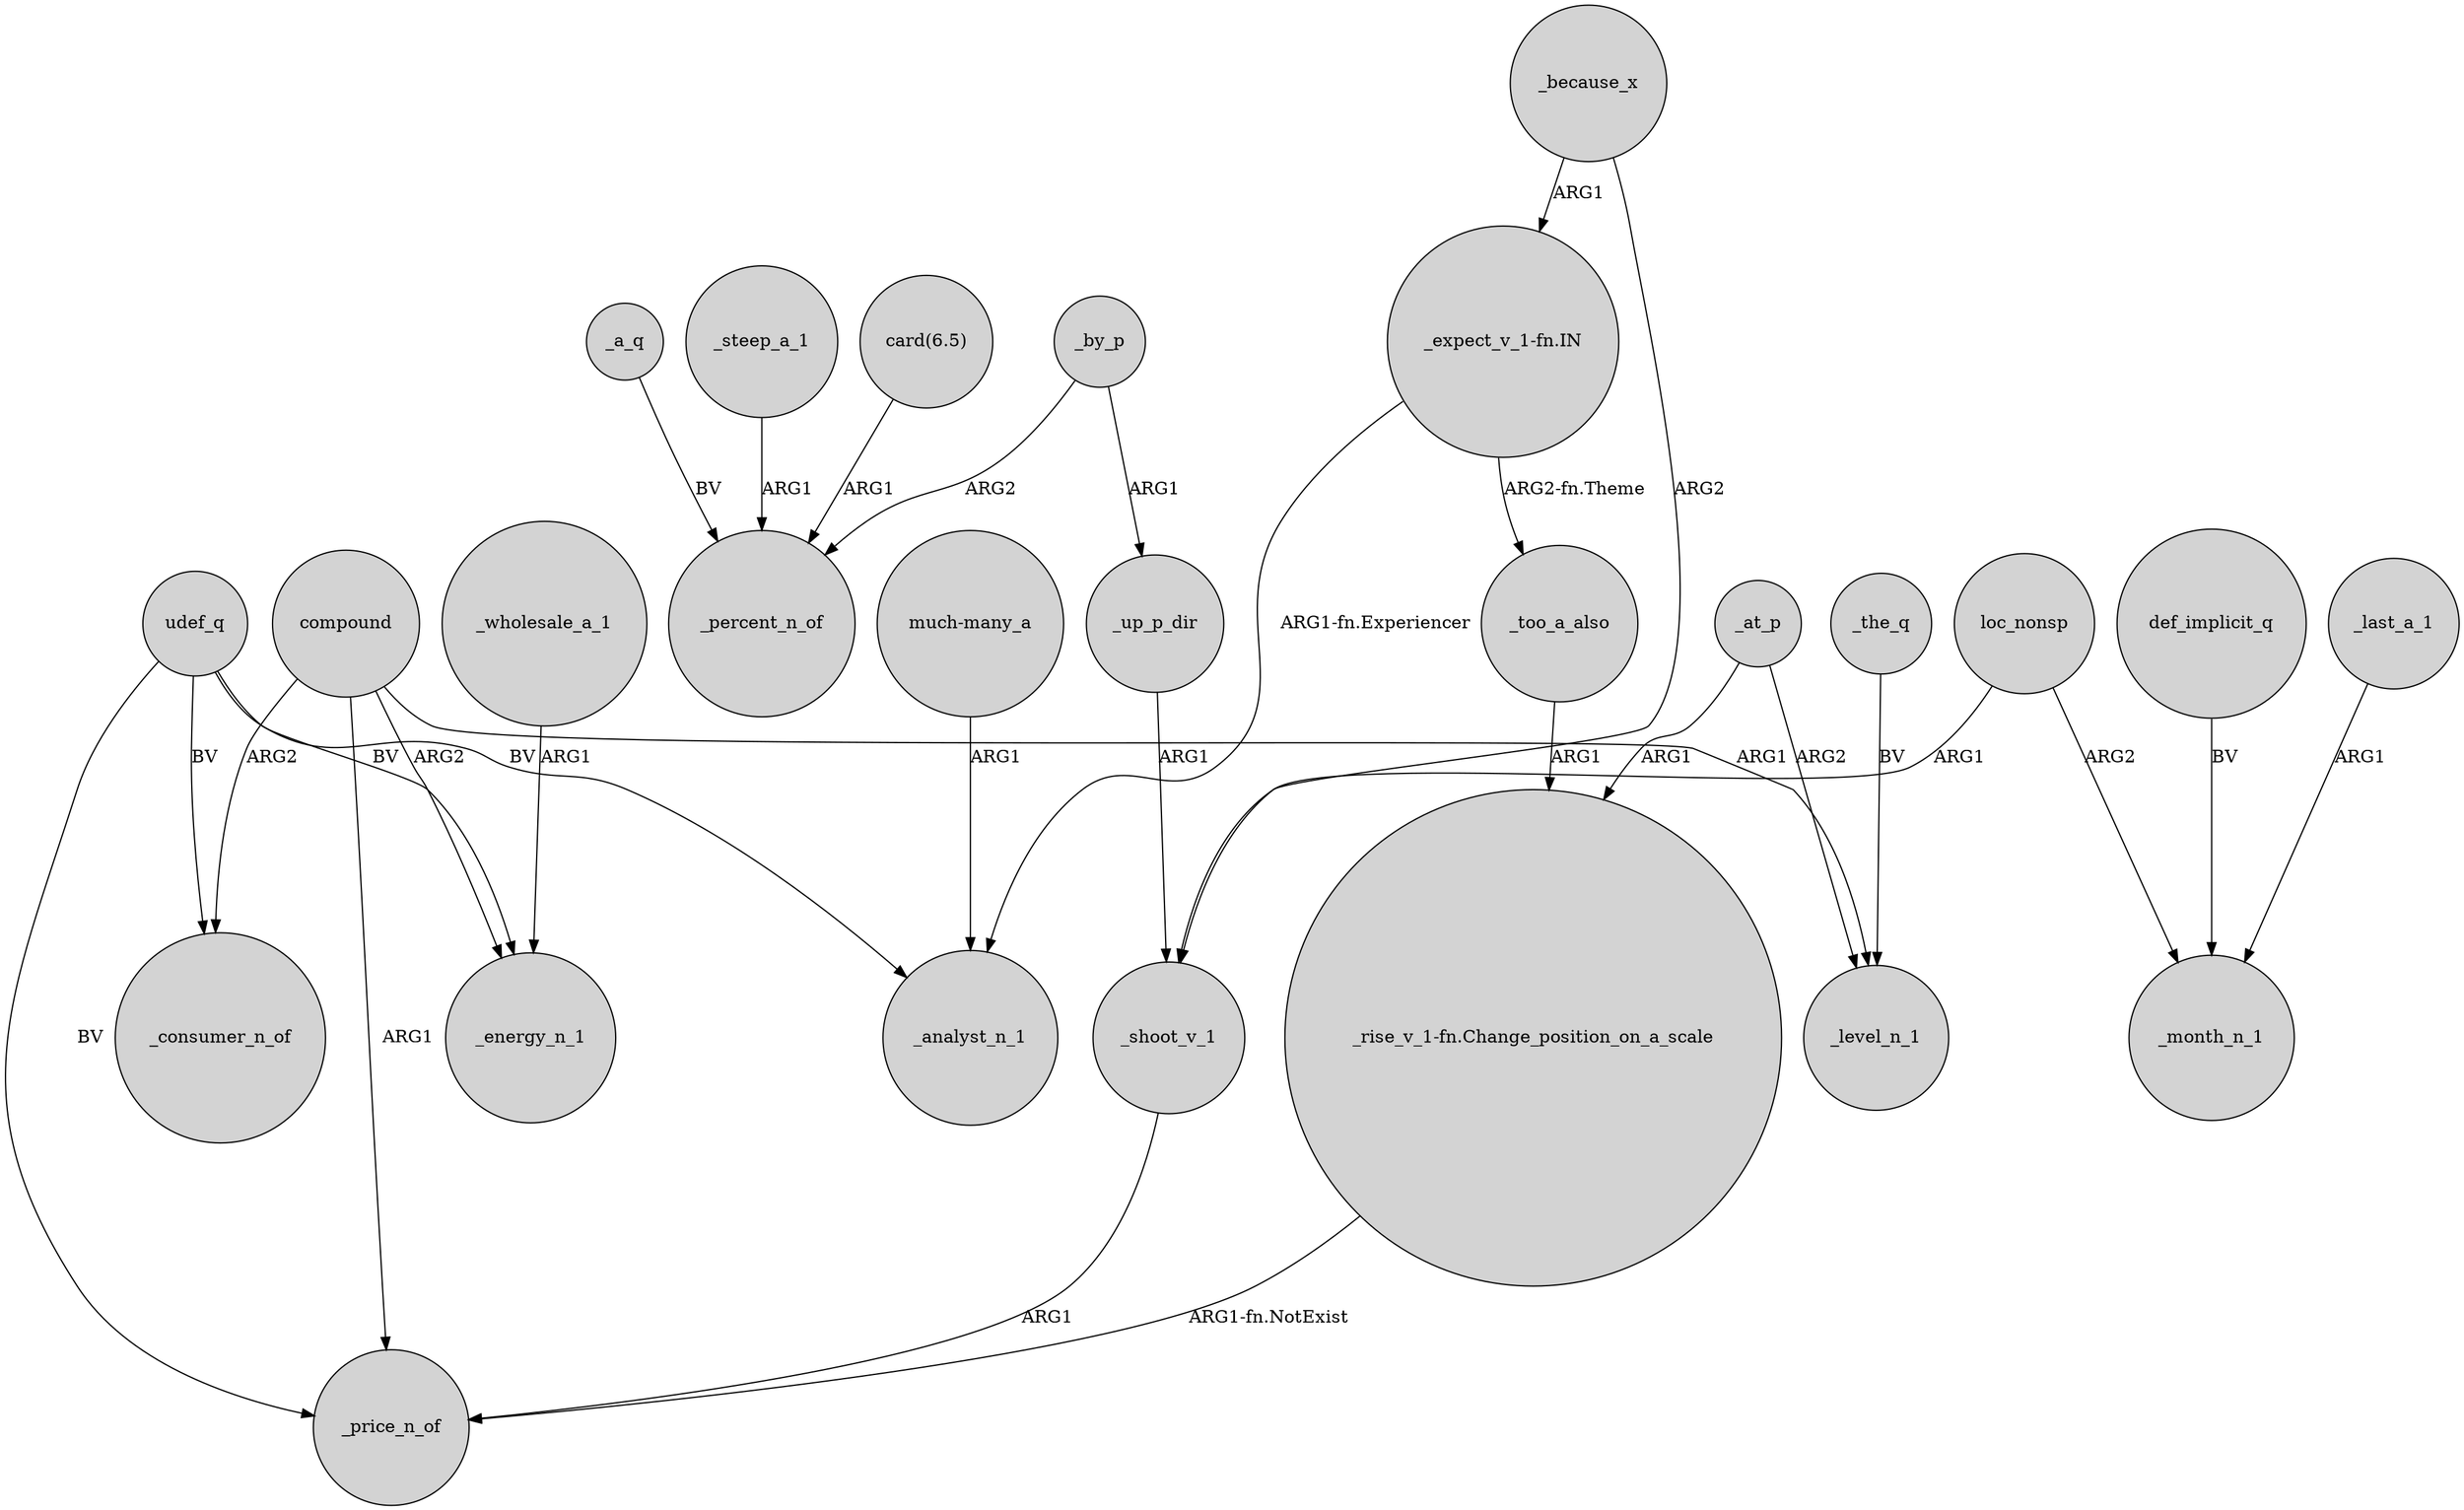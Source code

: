 digraph {
	node [shape=circle style=filled]
	udef_q -> _energy_n_1 [label=BV]
	def_implicit_q -> _month_n_1 [label=BV]
	udef_q -> _price_n_of [label=BV]
	_by_p -> _up_p_dir [label=ARG1]
	_because_x -> _shoot_v_1 [label=ARG2]
	_at_p -> "_rise_v_1-fn.Change_position_on_a_scale" [label=ARG1]
	_steep_a_1 -> _percent_n_of [label=ARG1]
	_the_q -> _level_n_1 [label=BV]
	"much-many_a" -> _analyst_n_1 [label=ARG1]
	_by_p -> _percent_n_of [label=ARG2]
	compound -> _energy_n_1 [label=ARG2]
	"card(6.5)" -> _percent_n_of [label=ARG1]
	udef_q -> _consumer_n_of [label=BV]
	_up_p_dir -> _shoot_v_1 [label=ARG1]
	_at_p -> _level_n_1 [label=ARG2]
	loc_nonsp -> _shoot_v_1 [label=ARG1]
	"_expect_v_1-fn.IN" -> _analyst_n_1 [label="ARG1-fn.Experiencer"]
	"_rise_v_1-fn.Change_position_on_a_scale" -> _price_n_of [label="ARG1-fn.NotExist"]
	compound -> _consumer_n_of [label=ARG2]
	_last_a_1 -> _month_n_1 [label=ARG1]
	_too_a_also -> "_rise_v_1-fn.Change_position_on_a_scale" [label=ARG1]
	_because_x -> "_expect_v_1-fn.IN" [label=ARG1]
	compound -> _price_n_of [label=ARG1]
	_wholesale_a_1 -> _energy_n_1 [label=ARG1]
	loc_nonsp -> _month_n_1 [label=ARG2]
	compound -> _level_n_1 [label=ARG1]
	"_expect_v_1-fn.IN" -> _too_a_also [label="ARG2-fn.Theme"]
	udef_q -> _analyst_n_1 [label=BV]
	_shoot_v_1 -> _price_n_of [label=ARG1]
	_a_q -> _percent_n_of [label=BV]
}

